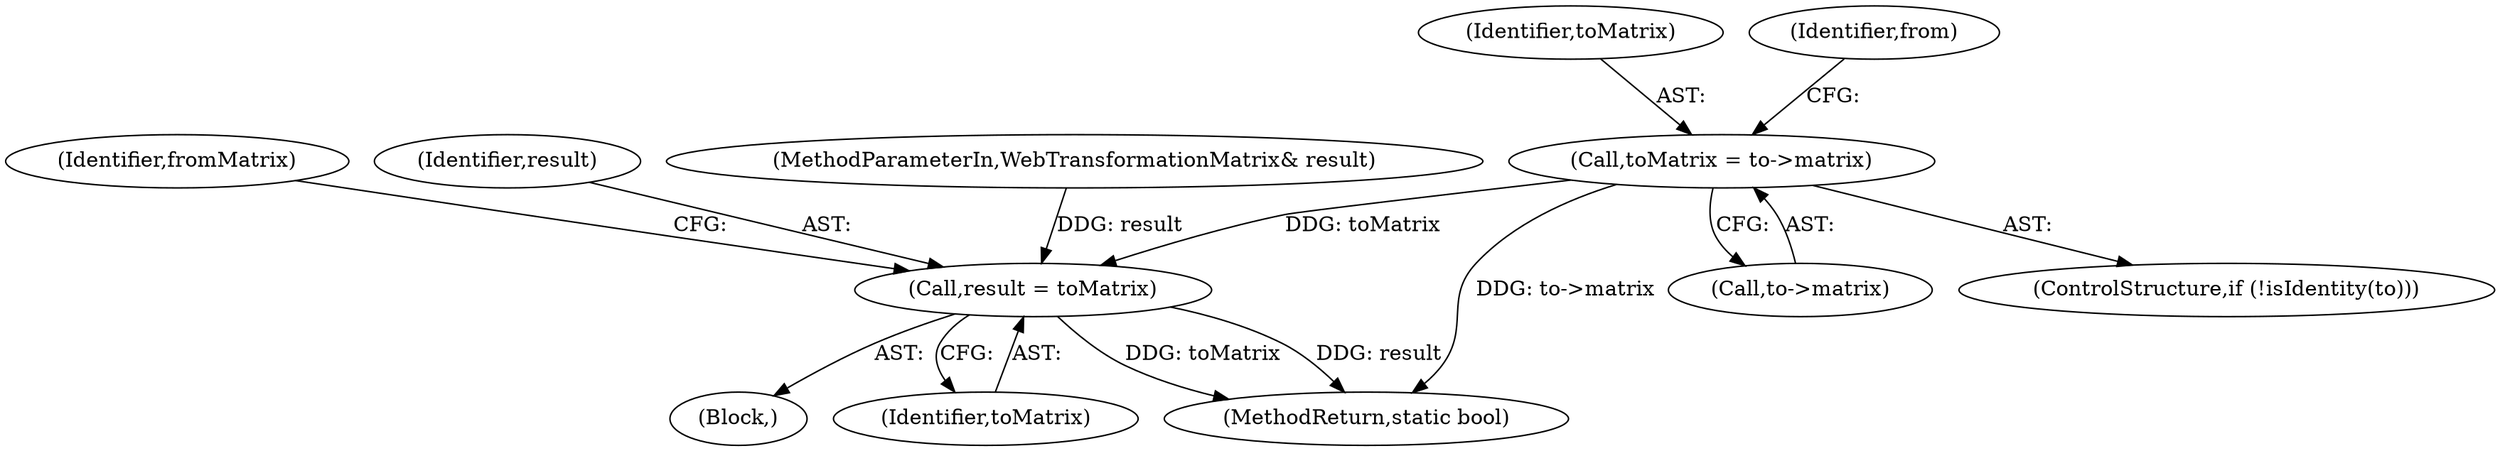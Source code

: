 digraph "0_Chrome_3c036ca040c114c077e13c35baaea78e2ddbaf61_0@pointer" {
"1000472" [label="(Call,toMatrix = to->matrix)"];
"1000487" [label="(Call,result = toMatrix)"];
"1000472" [label="(Call,toMatrix = to->matrix)"];
"1000466" [label="(Block,)"];
"1000489" [label="(Identifier,toMatrix)"];
"1000502" [label="(MethodReturn,static bool)"];
"1000493" [label="(Identifier,fromMatrix)"];
"1000473" [label="(Identifier,toMatrix)"];
"1000488" [label="(Identifier,result)"];
"1000474" [label="(Call,to->matrix)"];
"1000468" [label="(ControlStructure,if (!isIdentity(to)))"];
"1000481" [label="(Identifier,from)"];
"1000104" [label="(MethodParameterIn,WebTransformationMatrix& result)"];
"1000487" [label="(Call,result = toMatrix)"];
"1000472" -> "1000468"  [label="AST: "];
"1000472" -> "1000474"  [label="CFG: "];
"1000473" -> "1000472"  [label="AST: "];
"1000474" -> "1000472"  [label="AST: "];
"1000481" -> "1000472"  [label="CFG: "];
"1000472" -> "1000502"  [label="DDG: to->matrix"];
"1000472" -> "1000487"  [label="DDG: toMatrix"];
"1000487" -> "1000466"  [label="AST: "];
"1000487" -> "1000489"  [label="CFG: "];
"1000488" -> "1000487"  [label="AST: "];
"1000489" -> "1000487"  [label="AST: "];
"1000493" -> "1000487"  [label="CFG: "];
"1000487" -> "1000502"  [label="DDG: toMatrix"];
"1000487" -> "1000502"  [label="DDG: result"];
"1000104" -> "1000487"  [label="DDG: result"];
}
